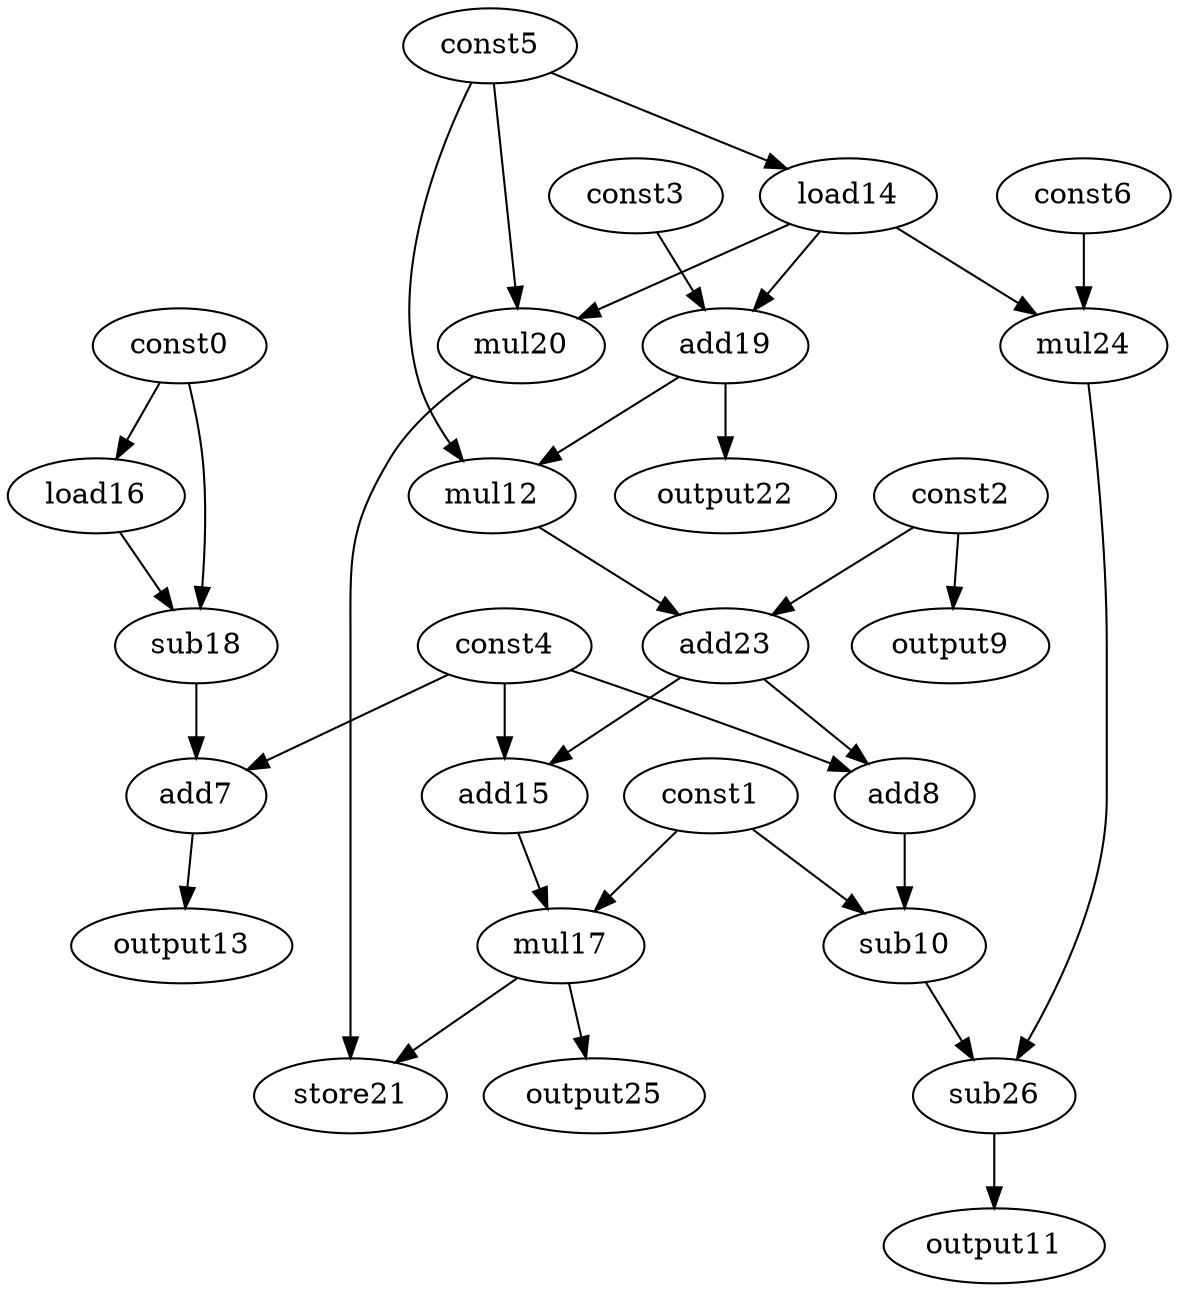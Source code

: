 digraph G { 
const0[opcode=const]; 
const1[opcode=const]; 
const2[opcode=const]; 
const3[opcode=const]; 
const4[opcode=const]; 
const5[opcode=const]; 
const6[opcode=const]; 
add7[opcode=add]; 
add8[opcode=add]; 
output9[opcode=output]; 
sub10[opcode=sub]; 
output11[opcode=output]; 
mul12[opcode=mul]; 
output13[opcode=output]; 
load14[opcode=load]; 
add15[opcode=add]; 
load16[opcode=load]; 
mul17[opcode=mul]; 
sub18[opcode=sub]; 
add19[opcode=add]; 
mul20[opcode=mul]; 
store21[opcode=store]; 
output22[opcode=output]; 
add23[opcode=add]; 
mul24[opcode=mul]; 
output25[opcode=output]; 
sub26[opcode=sub]; 
const2->output9[operand=0];
const5->load14[operand=0];
const0->load16[operand=0];
load16->sub18[operand=0];
const0->sub18[operand=1];
const3->add19[operand=0];
load14->add19[operand=1];
const5->mul20[operand=0];
load14->mul20[operand=1];
const6->mul24[operand=0];
load14->mul24[operand=1];
sub18->add7[operand=0];
const4->add7[operand=1];
add19->mul12[operand=0];
const5->mul12[operand=1];
add19->output22[operand=0];
add7->output13[operand=0];
const2->add23[operand=0];
mul12->add23[operand=1];
const4->add8[operand=0];
add23->add8[operand=1];
const4->add15[operand=0];
add23->add15[operand=1];
add8->sub10[operand=0];
const1->sub10[operand=1];
const1->mul17[operand=0];
add15->mul17[operand=1];
mul17->store21[operand=0];
mul20->store21[operand=1];
mul17->output25[operand=0];
mul24->sub26[operand=0];
sub10->sub26[operand=1];
sub26->output11[operand=0];
}
